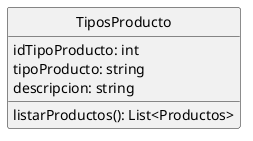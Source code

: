 @startuml TiposProducto
hide circle
class TiposProducto{
    idTipoProducto: int
    tipoProducto: string
    descripcion: string

    listarProductos(): List<Productos>
}
@enduml

